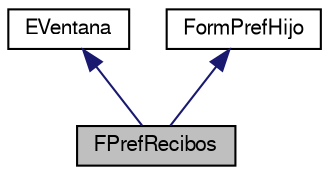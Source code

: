 digraph G
{
  bgcolor="transparent";
  edge [fontname="FreeSans",fontsize=10,labelfontname="FreeSans",labelfontsize=10];
  node [fontname="FreeSans",fontsize=10,shape=record];
  Node1 [label="FPrefRecibos",height=0.2,width=0.4,color="black", fillcolor="grey75", style="filled" fontcolor="black"];
  Node2 -> Node1 [dir=back,color="midnightblue",fontsize=10,style="solid",fontname="FreeSans"];
  Node2 [label="EVentana",height=0.2,width=0.4,color="black",URL="$classEVentana.html",tooltip="Ventana base de todas las ventanas."];
  Node3 -> Node1 [dir=back,color="midnightblue",fontsize=10,style="solid",fontname="FreeSans"];
  Node3 [label="FormPrefHijo",height=0.2,width=0.4,color="black",URL="$classFormPrefHijo.html",tooltip="Interfaz para los forms de configuracion."];
}
